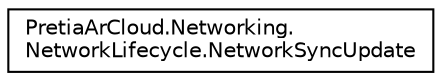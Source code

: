 digraph "Graphical Class Hierarchy"
{
 // LATEX_PDF_SIZE
  edge [fontname="Helvetica",fontsize="10",labelfontname="Helvetica",labelfontsize="10"];
  node [fontname="Helvetica",fontsize="10",shape=record];
  rankdir="LR";
  Node0 [label="PretiaArCloud.Networking.\lNetworkLifecycle.NetworkSyncUpdate",height=0.2,width=0.4,color="black", fillcolor="white", style="filled",URL="$structPretiaArCloud_1_1Networking_1_1NetworkLifecycle_1_1NetworkSyncUpdate.html",tooltip=" "];
}

